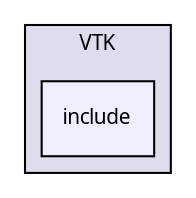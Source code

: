 digraph "include" {
  compound=true
  node [ fontsize="10", fontname="FreeSans.ttf"];
  edge [ labelfontsize="10", labelfontname="FreeSans.ttf"];
  subgraph clusterdir_fd8eb59f6b93dc9aa83524dd762c238e {
    graph [ bgcolor="#ddddee", pencolor="black", label="VTK" fontname="FreeSans.ttf", fontsize="10", URL="dir_fd8eb59f6b93dc9aa83524dd762c238e.html"]
  dir_a77508ee12634d322bf233ed7b51ecef [shape=box, label="include", style="filled", fillcolor="#eeeeff", pencolor="black", URL="dir_a77508ee12634d322bf233ed7b51ecef.html"];
  }
}

